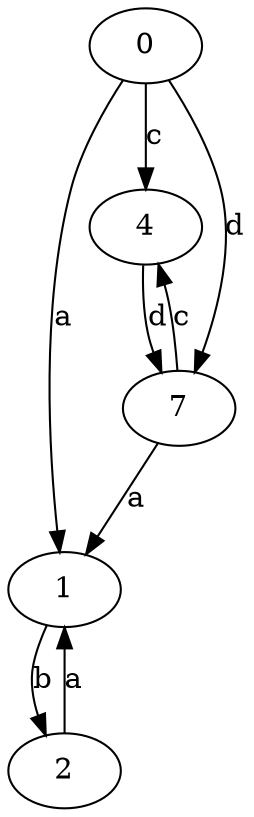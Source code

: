 strict digraph  {
0;
1;
2;
4;
7;
0 -> 1  [label=a];
0 -> 4  [label=c];
0 -> 7  [label=d];
1 -> 2  [label=b];
2 -> 1  [label=a];
4 -> 7  [label=d];
7 -> 1  [label=a];
7 -> 4  [label=c];
}
